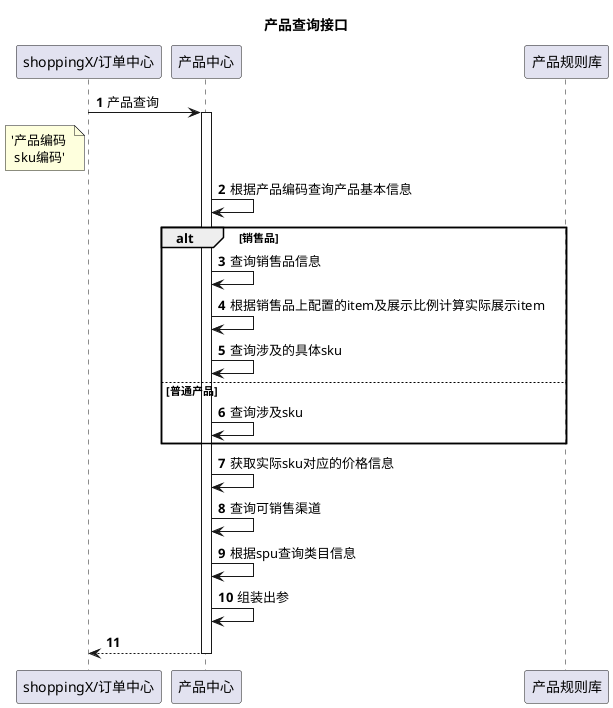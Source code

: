 @startuml
'https://plantuml.com/sequence-diagram
title 产品查询接口
autonumber

participant "shoppingX/订单中心" as shop
participant "产品中心" as p
participant "产品规则库" as gzk

shop -> p: 产品查询
activate p
note left of shop: '产品编码 \n sku编码'

p -> p:根据产品编码查询产品基本信息
alt 销售品
p -> p: 查询销售品信息
p -> p: 根据销售品上配置的item及展示比例计算实际展示item
p -> p: 查询涉及的具体sku
else 普通产品
p -> p: 查询涉及sku
end
p -> p: 获取实际sku对应的价格信息
p -> p: 查询可销售渠道
p -> p: 根据spu查询类目信息

p -> p: 组装出参

return
@enduml